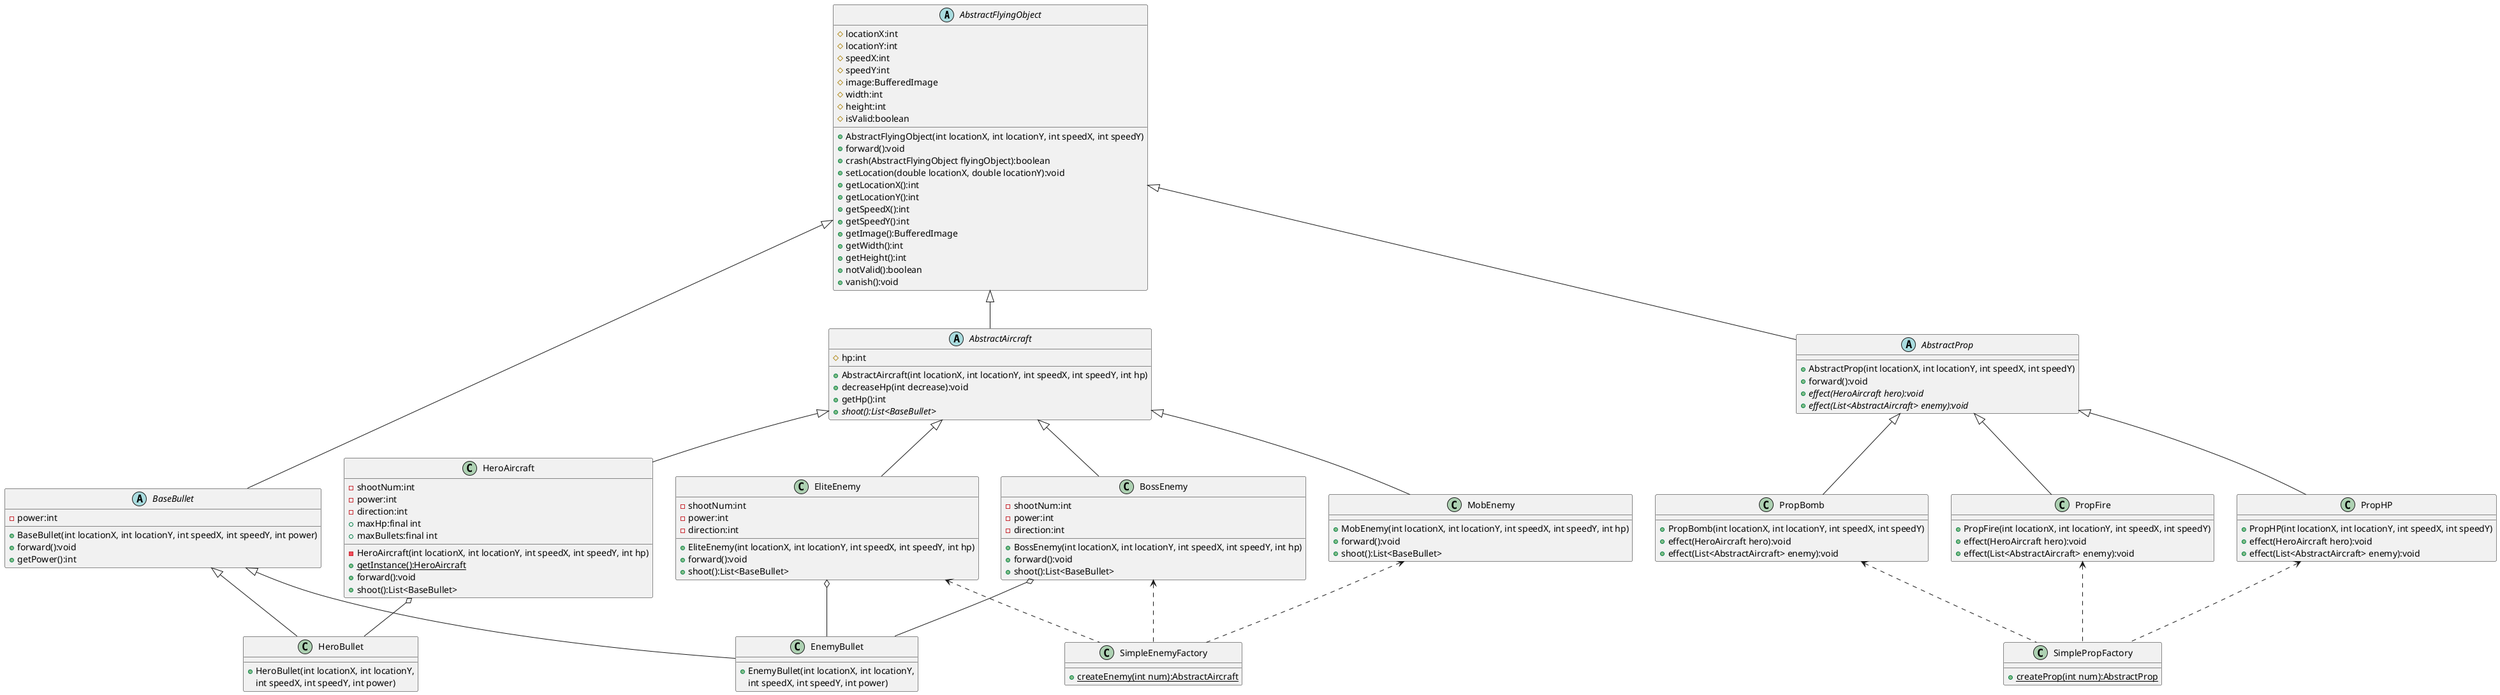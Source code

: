 @startuml
'https://plantuml.com/class-diagram

abstract class AbstractFlyingObject
{
    # locationX:int
    # locationY:int
    # speedX:int
    # speedY:int
    # image:BufferedImage
    # width:int
    # height:int
    # isValid:boolean

    + AbstractFlyingObject(int locationX, int locationY, int speedX, int speedY)
    + forward():void
    + crash(AbstractFlyingObject flyingObject):boolean
    + setLocation(double locationX, double locationY):void
    + getLocationX():int
    + getLocationY():int
    + getSpeedX():int
    + getSpeedY():int
    + getImage():BufferedImage
    + getWidth():int
    + getHeight():int
    + notValid():boolean
    + vanish():void
}
abstract class AbstractAircraft
{
    # hp:int
    + AbstractAircraft(int locationX, int locationY, int speedX, int speedY, int hp)
    + decreaseHp(int decrease):void
    + getHp():int
    + {abstract} shoot():List<BaseBullet>
 }

abstract class BaseBullet
{
    - power:int
    + BaseBullet(int locationX, int locationY, int speedX, int speedY, int power)
    + forward():void
	+ getPower():int
}

abstract class AbstractProp{
    + AbstractProp(int locationX, int locationY, int speedX, int speedY)
    + forward():void
    + {abstract} effect(HeroAircraft hero):void
    + {abstract} effect(List<AbstractAircraft> enemy):void
}

AbstractFlyingObject <|-- AbstractAircraft
AbstractFlyingObject <|-- BaseBullet
AbstractFlyingObject <|-- AbstractProp

AbstractAircraft <|-- HeroAircraft
AbstractAircraft <|-- MobEnemy
AbstractAircraft <|-- EliteEnemy
AbstractAircraft <|-- BossEnemy

BaseBullet <|-- HeroBullet
BaseBullet <|-- EnemyBullet

AbstractProp <|-- PropBomb
AbstractProp <|-- PropFire
AbstractProp <|-- PropHP

PropBomb <.. SimplePropFactory
PropFire <.. SimplePropFactory
PropHP   <.. SimplePropFactory

MobEnemy <.. SimpleEnemyFactory
EliteEnemy <.. SimpleEnemyFactory
BossEnemy <.. SimpleEnemyFactory

BossEnemy o-- EnemyBullet
EliteEnemy o-- EnemyBullet
HeroAircraft o-- HeroBullet

class HeroAircraft {
    - shootNum:int
    - power:int
    - direction:int
    + maxHp:final int
    + maxBullets:final int
    - HeroAircraft(int locationX, int locationY, int speedX, int speedY, int hp)
    + {static} getInstance():HeroAircraft
    + forward():void
    + shoot():List<BaseBullet>
}

class MobEnemy {
    + MobEnemy(int locationX, int locationY, int speedX, int speedY, int hp)
    + forward():void
    + shoot():List<BaseBullet>
}

class EliteEnemy {
    - shootNum:int
    - power:int
    - direction:int
    + EliteEnemy(int locationX, int locationY, int speedX, int speedY, int hp)
    + forward():void
    + shoot():List<BaseBullet>
}

class BossEnemy {
    - shootNum:int
    - power:int
    - direction:int
    + BossEnemy(int locationX, int locationY, int speedX, int speedY, int hp)
    + forward():void
    + shoot():List<BaseBullet>
}

class SimpleEnemyFactory {
    + {static} createEnemy(int num):AbstractAircraft
}

class HeroBullet {
    + HeroBullet(int locationX, int locationY,
     int speedX, int speedY, int power)
}

class EnemyBullet {
    + EnemyBullet(int locationX, int locationY,
     int speedX, int speedY, int power)
}

class PropBomb {
    + PropBomb(int locationX, int locationY, int speedX, int speedY)
    + effect(HeroAircraft hero):void
    + effect(List<AbstractAircraft> enemy):void
}
class PropFire {
    + PropFire(int locationX, int locationY, int speedX, int speedY)
    + effect(HeroAircraft hero):void
    + effect(List<AbstractAircraft> enemy):void
}
class PropHP {
    + PropHP(int locationX, int locationY, int speedX, int speedY)
    + effect(HeroAircraft hero):void
    + effect(List<AbstractAircraft> enemy):void
}

class SimplePropFactory {
    + {static} createProp(int num):AbstractProp
}

@enduml